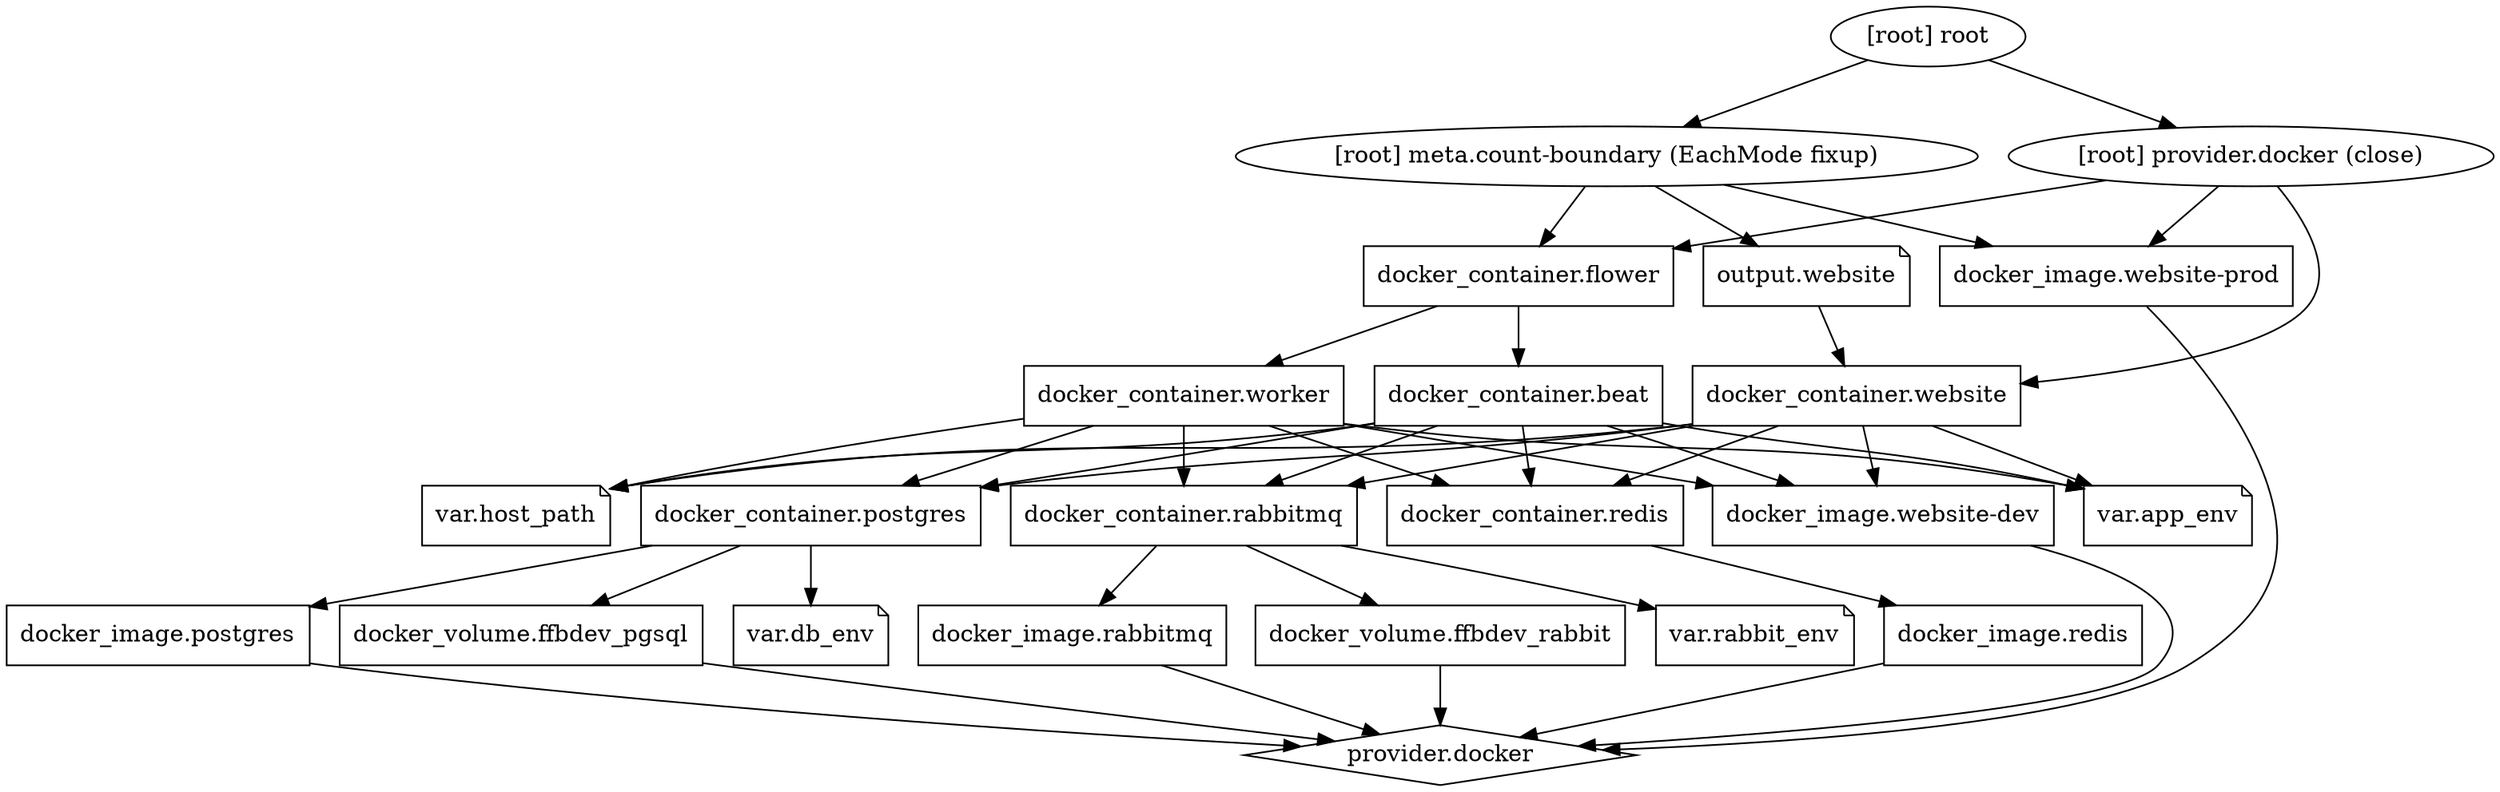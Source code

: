 digraph {
	compound = "true"
	newrank = "true"
	subgraph "root" {
		"[root] docker_container.beat" [label = "docker_container.beat", shape = "box"]
		"[root] docker_container.flower" [label = "docker_container.flower", shape = "box"]
		"[root] docker_container.postgres" [label = "docker_container.postgres", shape = "box"]
		"[root] docker_container.rabbitmq" [label = "docker_container.rabbitmq", shape = "box"]
		"[root] docker_container.redis" [label = "docker_container.redis", shape = "box"]
		"[root] docker_container.website" [label = "docker_container.website", shape = "box"]
		"[root] docker_container.worker" [label = "docker_container.worker", shape = "box"]
		"[root] docker_image.postgres" [label = "docker_image.postgres", shape = "box"]
		"[root] docker_image.rabbitmq" [label = "docker_image.rabbitmq", shape = "box"]
		"[root] docker_image.redis" [label = "docker_image.redis", shape = "box"]
		"[root] docker_image.website-dev" [label = "docker_image.website-dev", shape = "box"]
		"[root] docker_image.website-prod" [label = "docker_image.website-prod", shape = "box"]
		"[root] docker_volume.ffbdev_pgsql" [label = "docker_volume.ffbdev_pgsql", shape = "box"]
		"[root] docker_volume.ffbdev_rabbit" [label = "docker_volume.ffbdev_rabbit", shape = "box"]
		"[root] output.website" [label = "output.website", shape = "note"]
		"[root] provider.docker" [label = "provider.docker", shape = "diamond"]
		"[root] var.app_env" [label = "var.app_env", shape = "note"]
		"[root] var.db_env" [label = "var.db_env", shape = "note"]
		"[root] var.host_path" [label = "var.host_path", shape = "note"]
		"[root] var.rabbit_env" [label = "var.rabbit_env", shape = "note"]
		"[root] docker_container.beat" -> "[root] docker_container.postgres"
		"[root] docker_container.beat" -> "[root] docker_container.rabbitmq"
		"[root] docker_container.beat" -> "[root] docker_container.redis"
		"[root] docker_container.beat" -> "[root] docker_image.website-dev"
		"[root] docker_container.beat" -> "[root] var.app_env"
		"[root] docker_container.beat" -> "[root] var.host_path"
		"[root] docker_container.flower" -> "[root] docker_container.beat"
		"[root] docker_container.flower" -> "[root] docker_container.worker"
		"[root] docker_container.postgres" -> "[root] docker_image.postgres"
		"[root] docker_container.postgres" -> "[root] docker_volume.ffbdev_pgsql"
		"[root] docker_container.postgres" -> "[root] var.db_env"
		"[root] docker_container.rabbitmq" -> "[root] docker_image.rabbitmq"
		"[root] docker_container.rabbitmq" -> "[root] docker_volume.ffbdev_rabbit"
		"[root] docker_container.rabbitmq" -> "[root] var.rabbit_env"
		"[root] docker_container.redis" -> "[root] docker_image.redis"
		"[root] docker_container.website" -> "[root] docker_container.postgres"
		"[root] docker_container.website" -> "[root] docker_container.rabbitmq"
		"[root] docker_container.website" -> "[root] docker_container.redis"
		"[root] docker_container.website" -> "[root] docker_image.website-dev"
		"[root] docker_container.website" -> "[root] var.app_env"
		"[root] docker_container.website" -> "[root] var.host_path"
		"[root] docker_container.worker" -> "[root] docker_container.postgres"
		"[root] docker_container.worker" -> "[root] docker_container.rabbitmq"
		"[root] docker_container.worker" -> "[root] docker_container.redis"
		"[root] docker_container.worker" -> "[root] docker_image.website-dev"
		"[root] docker_container.worker" -> "[root] var.app_env"
		"[root] docker_container.worker" -> "[root] var.host_path"
		"[root] docker_image.postgres" -> "[root] provider.docker"
		"[root] docker_image.rabbitmq" -> "[root] provider.docker"
		"[root] docker_image.redis" -> "[root] provider.docker"
		"[root] docker_image.website-dev" -> "[root] provider.docker"
		"[root] docker_image.website-prod" -> "[root] provider.docker"
		"[root] docker_volume.ffbdev_pgsql" -> "[root] provider.docker"
		"[root] docker_volume.ffbdev_rabbit" -> "[root] provider.docker"
		"[root] meta.count-boundary (EachMode fixup)" -> "[root] docker_container.flower"
		"[root] meta.count-boundary (EachMode fixup)" -> "[root] docker_image.website-prod"
		"[root] meta.count-boundary (EachMode fixup)" -> "[root] output.website"
		"[root] output.website" -> "[root] docker_container.website"
		"[root] provider.docker (close)" -> "[root] docker_container.flower"
		"[root] provider.docker (close)" -> "[root] docker_container.website"
		"[root] provider.docker (close)" -> "[root] docker_image.website-prod"
		"[root] root" -> "[root] meta.count-boundary (EachMode fixup)"
		"[root] root" -> "[root] provider.docker (close)"
	}
}

